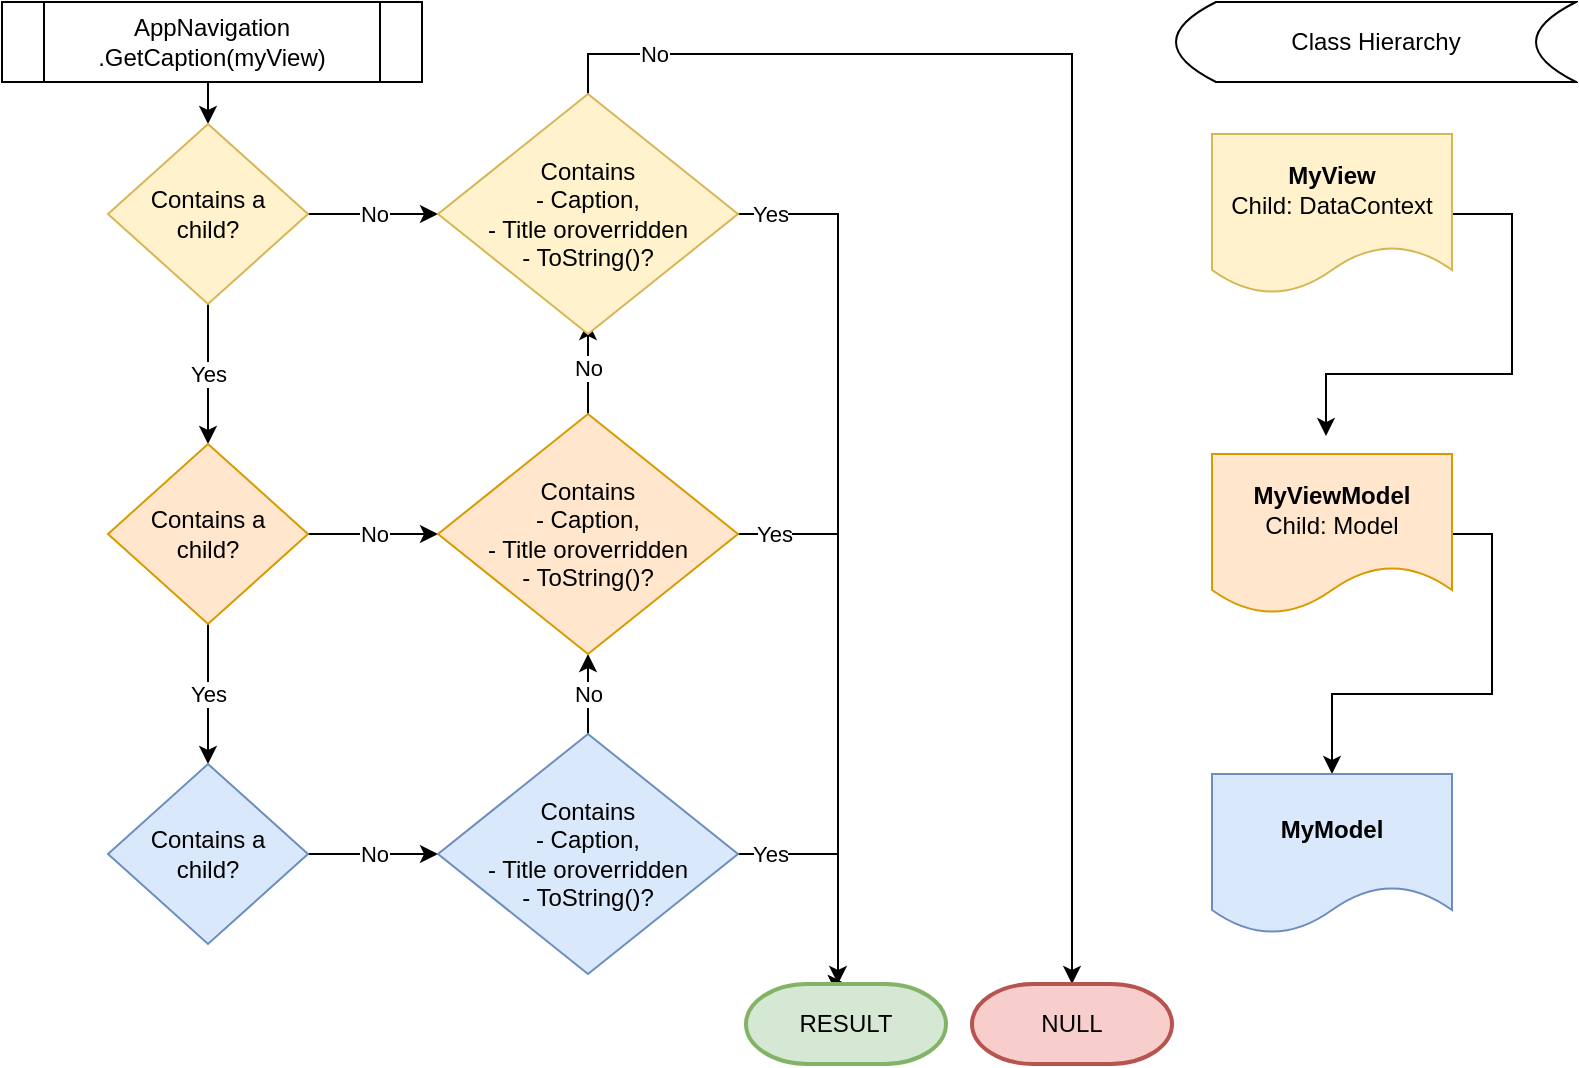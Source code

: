 <mxfile version="14.6.13" type="device"><diagram id="C5RBs43oDa-KdzZeNtuy" name="Page-1"><mxGraphModel dx="2219" dy="1033" grid="1" gridSize="10" guides="1" tooltips="1" connect="1" arrows="1" fold="1" page="1" pageScale="1" pageWidth="827" pageHeight="1169" math="0" shadow="0"><root><mxCell id="WIyWlLk6GJQsqaUBKTNV-0"/><mxCell id="WIyWlLk6GJQsqaUBKTNV-1" parent="WIyWlLk6GJQsqaUBKTNV-0"/><mxCell id="eTVGgTfjNdr6ytp1jMEW-4" style="edgeStyle=orthogonalEdgeStyle;rounded=0;orthogonalLoop=1;jettySize=auto;html=1;exitX=1;exitY=0.5;exitDx=0;exitDy=0;entryX=0.475;entryY=-0.112;entryDx=0;entryDy=0;entryPerimeter=0;" edge="1" parent="WIyWlLk6GJQsqaUBKTNV-1" source="eTVGgTfjNdr6ytp1jMEW-1" target="eTVGgTfjNdr6ytp1jMEW-2"><mxGeometry relative="1" as="geometry"><Array as="points"><mxPoint x="765" y="116"/><mxPoint x="765" y="196"/><mxPoint x="672" y="196"/></Array></mxGeometry></mxCell><mxCell id="eTVGgTfjNdr6ytp1jMEW-1" value="&lt;b&gt;MyView&lt;/b&gt;&lt;br&gt;Child: DataContext" style="shape=document;whiteSpace=wrap;html=1;boundedLbl=1;fillColor=#fff2cc;strokeColor=#d6b656;" vertex="1" parent="WIyWlLk6GJQsqaUBKTNV-1"><mxGeometry x="615" y="76" width="120" height="80" as="geometry"/></mxCell><mxCell id="eTVGgTfjNdr6ytp1jMEW-5" style="edgeStyle=orthogonalEdgeStyle;rounded=0;orthogonalLoop=1;jettySize=auto;html=1;exitX=1;exitY=0.5;exitDx=0;exitDy=0;entryX=0.5;entryY=0;entryDx=0;entryDy=0;" edge="1" parent="WIyWlLk6GJQsqaUBKTNV-1" source="eTVGgTfjNdr6ytp1jMEW-2" target="eTVGgTfjNdr6ytp1jMEW-3"><mxGeometry relative="1" as="geometry"/></mxCell><mxCell id="eTVGgTfjNdr6ytp1jMEW-2" value="&lt;b&gt;MyViewModel&lt;/b&gt;&lt;br&gt;Child: Model" style="shape=document;whiteSpace=wrap;html=1;boundedLbl=1;fillColor=#ffe6cc;strokeColor=#d79b00;" vertex="1" parent="WIyWlLk6GJQsqaUBKTNV-1"><mxGeometry x="615" y="236" width="120" height="80" as="geometry"/></mxCell><mxCell id="eTVGgTfjNdr6ytp1jMEW-3" value="&lt;b&gt;MyModel&lt;/b&gt;&lt;br&gt;" style="shape=document;whiteSpace=wrap;html=1;boundedLbl=1;fillColor=#dae8fc;strokeColor=#6c8ebf;" vertex="1" parent="WIyWlLk6GJQsqaUBKTNV-1"><mxGeometry x="615" y="396" width="120" height="80" as="geometry"/></mxCell><mxCell id="eTVGgTfjNdr6ytp1jMEW-8" style="edgeStyle=orthogonalEdgeStyle;rounded=0;orthogonalLoop=1;jettySize=auto;html=1;exitX=0.5;exitY=1;exitDx=0;exitDy=0;entryX=0.5;entryY=0;entryDx=0;entryDy=0;" edge="1" parent="WIyWlLk6GJQsqaUBKTNV-1" source="eTVGgTfjNdr6ytp1jMEW-6" target="eTVGgTfjNdr6ytp1jMEW-7"><mxGeometry relative="1" as="geometry"/></mxCell><mxCell id="eTVGgTfjNdr6ytp1jMEW-6" value="AppNavigation&lt;br&gt;.GetCaption(myView)" style="shape=process;whiteSpace=wrap;html=1;backgroundOutline=1;" vertex="1" parent="WIyWlLk6GJQsqaUBKTNV-1"><mxGeometry x="10" y="10" width="210" height="40" as="geometry"/></mxCell><mxCell id="eTVGgTfjNdr6ytp1jMEW-11" value="Yes" style="edgeStyle=orthogonalEdgeStyle;rounded=0;orthogonalLoop=1;jettySize=auto;html=1;exitX=0.5;exitY=1;exitDx=0;exitDy=0;entryX=0.5;entryY=0;entryDx=0;entryDy=0;" edge="1" parent="WIyWlLk6GJQsqaUBKTNV-1" source="eTVGgTfjNdr6ytp1jMEW-7" target="eTVGgTfjNdr6ytp1jMEW-9"><mxGeometry relative="1" as="geometry"/></mxCell><mxCell id="eTVGgTfjNdr6ytp1jMEW-19" value="No" style="edgeStyle=orthogonalEdgeStyle;rounded=0;orthogonalLoop=1;jettySize=auto;html=1;exitX=1;exitY=0.5;exitDx=0;exitDy=0;entryX=0;entryY=0.5;entryDx=0;entryDy=0;" edge="1" parent="WIyWlLk6GJQsqaUBKTNV-1" source="eTVGgTfjNdr6ytp1jMEW-7" target="eTVGgTfjNdr6ytp1jMEW-15"><mxGeometry relative="1" as="geometry"/></mxCell><mxCell id="eTVGgTfjNdr6ytp1jMEW-7" value="Contains a &lt;br&gt;child?" style="rhombus;whiteSpace=wrap;html=1;fillColor=#fff2cc;strokeColor=#d6b656;" vertex="1" parent="WIyWlLk6GJQsqaUBKTNV-1"><mxGeometry x="63" y="71" width="100" height="90" as="geometry"/></mxCell><mxCell id="eTVGgTfjNdr6ytp1jMEW-12" value="Yes" style="edgeStyle=orthogonalEdgeStyle;rounded=0;orthogonalLoop=1;jettySize=auto;html=1;exitX=0.5;exitY=1;exitDx=0;exitDy=0;entryX=0.5;entryY=0;entryDx=0;entryDy=0;" edge="1" parent="WIyWlLk6GJQsqaUBKTNV-1" source="eTVGgTfjNdr6ytp1jMEW-9" target="eTVGgTfjNdr6ytp1jMEW-10"><mxGeometry relative="1" as="geometry"/></mxCell><mxCell id="eTVGgTfjNdr6ytp1jMEW-18" value="No" style="edgeStyle=orthogonalEdgeStyle;rounded=0;orthogonalLoop=1;jettySize=auto;html=1;exitX=1;exitY=0.5;exitDx=0;exitDy=0;entryX=0;entryY=0.5;entryDx=0;entryDy=0;" edge="1" parent="WIyWlLk6GJQsqaUBKTNV-1" source="eTVGgTfjNdr6ytp1jMEW-9" target="eTVGgTfjNdr6ytp1jMEW-14"><mxGeometry relative="1" as="geometry"/></mxCell><mxCell id="eTVGgTfjNdr6ytp1jMEW-9" value="Contains a &lt;br&gt;child?" style="rhombus;whiteSpace=wrap;html=1;fillColor=#ffe6cc;strokeColor=#d79b00;" vertex="1" parent="WIyWlLk6GJQsqaUBKTNV-1"><mxGeometry x="63" y="231" width="100" height="90" as="geometry"/></mxCell><mxCell id="eTVGgTfjNdr6ytp1jMEW-17" value="No" style="edgeStyle=orthogonalEdgeStyle;rounded=0;orthogonalLoop=1;jettySize=auto;html=1;exitX=1;exitY=0.5;exitDx=0;exitDy=0;entryX=0;entryY=0.5;entryDx=0;entryDy=0;" edge="1" parent="WIyWlLk6GJQsqaUBKTNV-1" source="eTVGgTfjNdr6ytp1jMEW-10" target="eTVGgTfjNdr6ytp1jMEW-13"><mxGeometry relative="1" as="geometry"/></mxCell><mxCell id="eTVGgTfjNdr6ytp1jMEW-10" value="Contains a &lt;br&gt;child?" style="rhombus;whiteSpace=wrap;html=1;fillColor=#dae8fc;strokeColor=#6c8ebf;" vertex="1" parent="WIyWlLk6GJQsqaUBKTNV-1"><mxGeometry x="63" y="391" width="100" height="90" as="geometry"/></mxCell><mxCell id="eTVGgTfjNdr6ytp1jMEW-24" value="No" style="edgeStyle=orthogonalEdgeStyle;rounded=0;orthogonalLoop=1;jettySize=auto;html=1;exitX=0.5;exitY=0;exitDx=0;exitDy=0;entryX=0.5;entryY=1;entryDx=0;entryDy=0;" edge="1" parent="WIyWlLk6GJQsqaUBKTNV-1" source="eTVGgTfjNdr6ytp1jMEW-13" target="eTVGgTfjNdr6ytp1jMEW-14"><mxGeometry relative="1" as="geometry"/></mxCell><mxCell id="eTVGgTfjNdr6ytp1jMEW-28" style="edgeStyle=orthogonalEdgeStyle;rounded=0;orthogonalLoop=1;jettySize=auto;html=1;exitX=1;exitY=0.5;exitDx=0;exitDy=0;entryX=0.5;entryY=0;entryDx=0;entryDy=0;entryPerimeter=0;" edge="1" parent="WIyWlLk6GJQsqaUBKTNV-1" source="eTVGgTfjNdr6ytp1jMEW-13" target="eTVGgTfjNdr6ytp1jMEW-26"><mxGeometry relative="1" as="geometry"><Array as="points"><mxPoint x="428" y="436"/></Array></mxGeometry></mxCell><mxCell id="eTVGgTfjNdr6ytp1jMEW-31" value="Yes" style="edgeLabel;html=1;align=center;verticalAlign=middle;resizable=0;points=[];" vertex="1" connectable="0" parent="eTVGgTfjNdr6ytp1jMEW-28"><mxGeometry x="-0.863" y="-1" relative="1" as="geometry"><mxPoint x="8" y="-1" as="offset"/></mxGeometry></mxCell><mxCell id="eTVGgTfjNdr6ytp1jMEW-13" value="Contains &lt;br&gt;- Caption, &lt;br&gt;- Title oroverridden&lt;br&gt;- ToString()?" style="rhombus;whiteSpace=wrap;html=1;fillColor=#dae8fc;strokeColor=#6c8ebf;" vertex="1" parent="WIyWlLk6GJQsqaUBKTNV-1"><mxGeometry x="228" y="376" width="150" height="120" as="geometry"/></mxCell><mxCell id="eTVGgTfjNdr6ytp1jMEW-25" value="No" style="edgeStyle=orthogonalEdgeStyle;rounded=0;orthogonalLoop=1;jettySize=auto;html=1;exitX=0.5;exitY=0;exitDx=0;exitDy=0;entryX=0.5;entryY=0.95;entryDx=0;entryDy=0;entryPerimeter=0;" edge="1" parent="WIyWlLk6GJQsqaUBKTNV-1" source="eTVGgTfjNdr6ytp1jMEW-14" target="eTVGgTfjNdr6ytp1jMEW-15"><mxGeometry relative="1" as="geometry"/></mxCell><mxCell id="eTVGgTfjNdr6ytp1jMEW-29" value="Yes" style="edgeStyle=orthogonalEdgeStyle;rounded=0;orthogonalLoop=1;jettySize=auto;html=1;exitX=1;exitY=0.5;exitDx=0;exitDy=0;" edge="1" parent="WIyWlLk6GJQsqaUBKTNV-1" source="eTVGgTfjNdr6ytp1jMEW-14" target="eTVGgTfjNdr6ytp1jMEW-26"><mxGeometry x="-0.868" relative="1" as="geometry"><Array as="points"><mxPoint x="428" y="276"/></Array><mxPoint as="offset"/></mxGeometry></mxCell><mxCell id="eTVGgTfjNdr6ytp1jMEW-14" value="Contains &lt;br&gt;- Caption, &lt;br&gt;- Title oroverridden&lt;br&gt;- ToString()?" style="rhombus;whiteSpace=wrap;html=1;fillColor=#ffe6cc;strokeColor=#d79b00;" vertex="1" parent="WIyWlLk6GJQsqaUBKTNV-1"><mxGeometry x="228" y="216" width="150" height="120" as="geometry"/></mxCell><mxCell id="eTVGgTfjNdr6ytp1jMEW-27" value="No" style="edgeStyle=orthogonalEdgeStyle;rounded=0;orthogonalLoop=1;jettySize=auto;html=1;exitX=0.5;exitY=0;exitDx=0;exitDy=0;entryX=0.5;entryY=0;entryDx=0;entryDy=0;entryPerimeter=0;" edge="1" parent="WIyWlLk6GJQsqaUBKTNV-1" source="eTVGgTfjNdr6ytp1jMEW-15" target="eTVGgTfjNdr6ytp1jMEW-23"><mxGeometry x="-0.854" relative="1" as="geometry"><mxPoint x="545" y="356" as="targetPoint"/><mxPoint as="offset"/></mxGeometry></mxCell><mxCell id="eTVGgTfjNdr6ytp1jMEW-30" value="Yes" style="edgeStyle=orthogonalEdgeStyle;rounded=0;orthogonalLoop=1;jettySize=auto;html=1;exitX=1;exitY=0.5;exitDx=0;exitDy=0;entryX=0.5;entryY=0;entryDx=0;entryDy=0;entryPerimeter=0;" edge="1" parent="WIyWlLk6GJQsqaUBKTNV-1" source="eTVGgTfjNdr6ytp1jMEW-15" target="eTVGgTfjNdr6ytp1jMEW-26"><mxGeometry x="-0.929" relative="1" as="geometry"><Array as="points"><mxPoint x="428" y="116"/></Array><mxPoint as="offset"/></mxGeometry></mxCell><mxCell id="eTVGgTfjNdr6ytp1jMEW-15" value="Contains &lt;br&gt;- Caption, &lt;br&gt;- Title oroverridden&lt;br&gt;- ToString()?" style="rhombus;whiteSpace=wrap;html=1;fillColor=#fff2cc;strokeColor=#d6b656;" vertex="1" parent="WIyWlLk6GJQsqaUBKTNV-1"><mxGeometry x="228" y="56" width="150" height="120" as="geometry"/></mxCell><mxCell id="eTVGgTfjNdr6ytp1jMEW-16" value="Class Hierarchy" style="shape=dataStorage;whiteSpace=wrap;html=1;fixedSize=1;" vertex="1" parent="WIyWlLk6GJQsqaUBKTNV-1"><mxGeometry x="597" y="10" width="200" height="40" as="geometry"/></mxCell><mxCell id="eTVGgTfjNdr6ytp1jMEW-23" value="NULL" style="strokeWidth=2;html=1;shape=mxgraph.flowchart.terminator;whiteSpace=wrap;fillColor=#f8cecc;strokeColor=#b85450;" vertex="1" parent="WIyWlLk6GJQsqaUBKTNV-1"><mxGeometry x="495" y="501" width="100" height="40" as="geometry"/></mxCell><mxCell id="eTVGgTfjNdr6ytp1jMEW-26" value="RESULT" style="strokeWidth=2;html=1;shape=mxgraph.flowchart.terminator;whiteSpace=wrap;fillColor=#d5e8d4;strokeColor=#82b366;" vertex="1" parent="WIyWlLk6GJQsqaUBKTNV-1"><mxGeometry x="382" y="501" width="100" height="40" as="geometry"/></mxCell></root></mxGraphModel></diagram></mxfile>